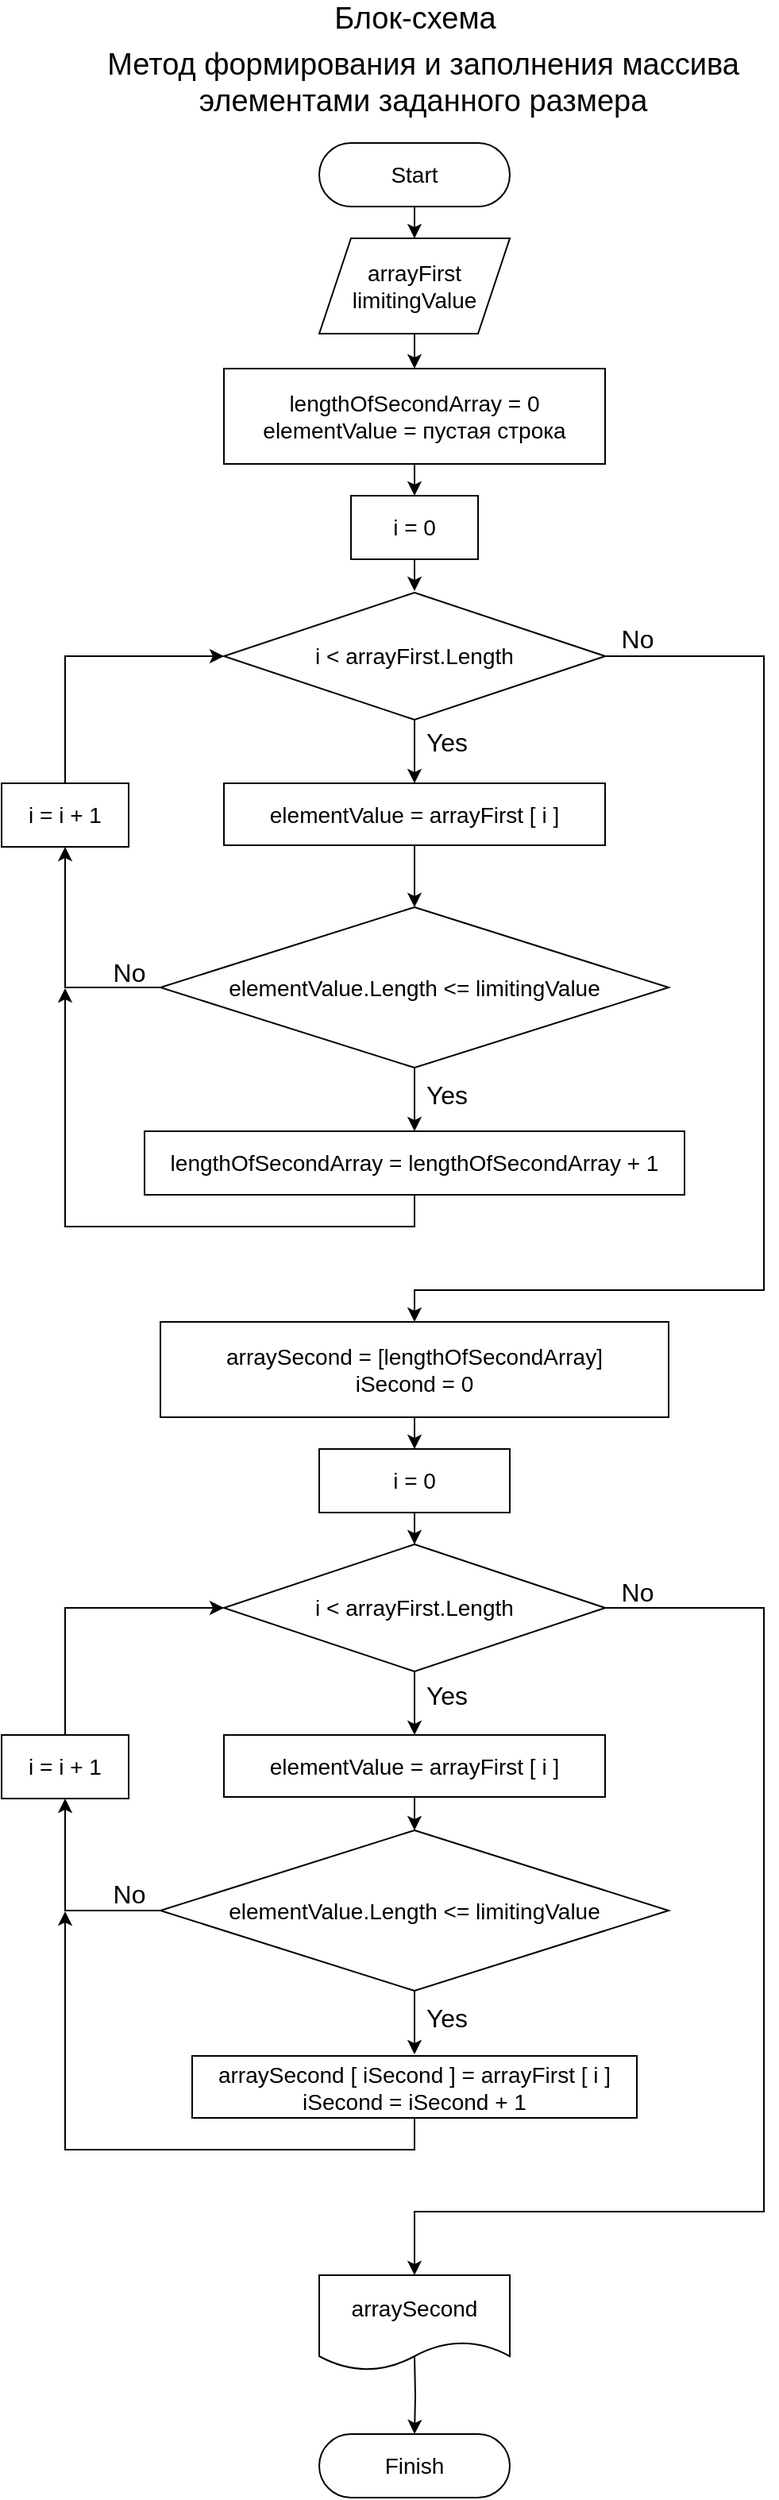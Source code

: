 <mxfile version="13.9.9" type="device"><diagram id="MPbxIfsGtJZTpmKCglmu" name="Страница 1"><mxGraphModel dx="1024" dy="1753" grid="1" gridSize="10" guides="1" tooltips="1" connect="1" arrows="1" fold="1" page="1" pageScale="1" pageWidth="827" pageHeight="1169" math="0" shadow="0"><root><mxCell id="0"/><mxCell id="1" parent="0"/><mxCell id="C0iLqvIyK3ZbgkkYJDZW-5" style="edgeStyle=orthogonalEdgeStyle;rounded=0;orthogonalLoop=1;jettySize=auto;html=1;entryX=0.5;entryY=0;entryDx=0;entryDy=0;" parent="1" source="C0iLqvIyK3ZbgkkYJDZW-1" target="C0iLqvIyK3ZbgkkYJDZW-2" edge="1"><mxGeometry relative="1" as="geometry"/></mxCell><mxCell id="C0iLqvIyK3ZbgkkYJDZW-1" value="&lt;font style=&quot;font-size: 14px&quot;&gt;arrayFirst&lt;br&gt;limitingValue&lt;br&gt;&lt;/font&gt;" style="shape=parallelogram;perimeter=parallelogramPerimeter;whiteSpace=wrap;html=1;fixedSize=1;" parent="1" vertex="1"><mxGeometry x="340" y="-1001" width="120" height="60" as="geometry"/></mxCell><mxCell id="dkSq4JNnyGeb0Fngqst8-22" style="edgeStyle=orthogonalEdgeStyle;rounded=0;orthogonalLoop=1;jettySize=auto;html=1;entryX=0.5;entryY=0;entryDx=0;entryDy=0;" edge="1" parent="1" source="C0iLqvIyK3ZbgkkYJDZW-2" target="dkSq4JNnyGeb0Fngqst8-15"><mxGeometry relative="1" as="geometry"/></mxCell><mxCell id="C0iLqvIyK3ZbgkkYJDZW-2" value="&lt;font style=&quot;font-size: 14px&quot;&gt;lengthOfSecondArray = 0&lt;br&gt;elementValue = пустая строка&lt;br&gt;&lt;/font&gt;" style="rounded=0;whiteSpace=wrap;html=1;" parent="1" vertex="1"><mxGeometry x="280" y="-919" width="240" height="60" as="geometry"/></mxCell><mxCell id="C0iLqvIyK3ZbgkkYJDZW-7" style="edgeStyle=orthogonalEdgeStyle;rounded=0;orthogonalLoop=1;jettySize=auto;html=1;entryX=0.5;entryY=0;entryDx=0;entryDy=0;" parent="1" source="C0iLqvIyK3ZbgkkYJDZW-3" target="C0iLqvIyK3ZbgkkYJDZW-4" edge="1"><mxGeometry relative="1" as="geometry"/></mxCell><mxCell id="dkSq4JNnyGeb0Fngqst8-2" style="edgeStyle=orthogonalEdgeStyle;rounded=0;orthogonalLoop=1;jettySize=auto;html=1;entryX=0.5;entryY=0;entryDx=0;entryDy=0;" edge="1" parent="1" source="C0iLqvIyK3ZbgkkYJDZW-3" target="dkSq4JNnyGeb0Fngqst8-1"><mxGeometry relative="1" as="geometry"><Array as="points"><mxPoint x="620" y="-738"/><mxPoint x="620" y="-339"/><mxPoint x="400" y="-339"/></Array></mxGeometry></mxCell><mxCell id="C0iLqvIyK3ZbgkkYJDZW-3" value="&lt;font style=&quot;font-size: 14px&quot;&gt;i &amp;lt; arrayFirst.Length&lt;/font&gt;" style="rhombus;whiteSpace=wrap;html=1;" parent="1" vertex="1"><mxGeometry x="280" y="-778" width="240" height="80" as="geometry"/></mxCell><mxCell id="C0iLqvIyK3ZbgkkYJDZW-9" style="edgeStyle=orthogonalEdgeStyle;rounded=0;orthogonalLoop=1;jettySize=auto;html=1;entryX=0.5;entryY=0;entryDx=0;entryDy=0;" parent="1" source="C0iLqvIyK3ZbgkkYJDZW-4" target="C0iLqvIyK3ZbgkkYJDZW-8" edge="1"><mxGeometry relative="1" as="geometry"/></mxCell><mxCell id="C0iLqvIyK3ZbgkkYJDZW-4" value="&lt;font style=&quot;font-size: 14px&quot;&gt;elementValue = arrayFirst [ i ]&lt;br&gt;&lt;/font&gt;" style="rounded=0;whiteSpace=wrap;html=1;" parent="1" vertex="1"><mxGeometry x="280" y="-658" width="240" height="39" as="geometry"/></mxCell><mxCell id="C0iLqvIyK3ZbgkkYJDZW-11" style="edgeStyle=orthogonalEdgeStyle;rounded=0;orthogonalLoop=1;jettySize=auto;html=1;entryX=0.5;entryY=0;entryDx=0;entryDy=0;" parent="1" source="C0iLqvIyK3ZbgkkYJDZW-8" target="C0iLqvIyK3ZbgkkYJDZW-10" edge="1"><mxGeometry relative="1" as="geometry"/></mxCell><mxCell id="dkSq4JNnyGeb0Fngqst8-39" style="edgeStyle=orthogonalEdgeStyle;rounded=0;orthogonalLoop=1;jettySize=auto;html=1;entryX=0.5;entryY=1;entryDx=0;entryDy=0;" edge="1" parent="1" source="C0iLqvIyK3ZbgkkYJDZW-8" target="dkSq4JNnyGeb0Fngqst8-38"><mxGeometry relative="1" as="geometry"/></mxCell><mxCell id="C0iLqvIyK3ZbgkkYJDZW-8" value="&lt;font style=&quot;font-size: 14px&quot;&gt;elementValue.Length &amp;lt;= limitingValue&lt;/font&gt;" style="rhombus;whiteSpace=wrap;html=1;" parent="1" vertex="1"><mxGeometry x="240" y="-580" width="320" height="101" as="geometry"/></mxCell><mxCell id="C0iLqvIyK3ZbgkkYJDZW-13" style="edgeStyle=orthogonalEdgeStyle;rounded=0;orthogonalLoop=1;jettySize=auto;html=1;" parent="1" source="C0iLqvIyK3ZbgkkYJDZW-10" edge="1"><mxGeometry relative="1" as="geometry"><mxPoint x="180" y="-529" as="targetPoint"/><Array as="points"><mxPoint x="400" y="-379"/><mxPoint x="180" y="-379"/></Array></mxGeometry></mxCell><mxCell id="C0iLqvIyK3ZbgkkYJDZW-10" value="&lt;font style=&quot;font-size: 14px&quot;&gt;lengthOfSecondArray = lengthOfSecondArray + 1&lt;br&gt;&lt;/font&gt;" style="rounded=0;whiteSpace=wrap;html=1;" parent="1" vertex="1"><mxGeometry x="230" y="-439" width="340" height="40" as="geometry"/></mxCell><mxCell id="dkSq4JNnyGeb0Fngqst8-4" style="edgeStyle=orthogonalEdgeStyle;rounded=0;orthogonalLoop=1;jettySize=auto;html=1;entryX=0.5;entryY=0;entryDx=0;entryDy=0;" edge="1" parent="1" source="dkSq4JNnyGeb0Fngqst8-1" target="dkSq4JNnyGeb0Fngqst8-3"><mxGeometry relative="1" as="geometry"/></mxCell><mxCell id="dkSq4JNnyGeb0Fngqst8-1" value="&lt;font style=&quot;font-size: 14px&quot;&gt;arraySecond = [lengthOfSecondArray]&lt;br&gt;iSecond = 0&lt;br&gt;&lt;/font&gt;" style="rounded=0;whiteSpace=wrap;html=1;" vertex="1" parent="1"><mxGeometry x="240" y="-319" width="320" height="60" as="geometry"/></mxCell><mxCell id="dkSq4JNnyGeb0Fngqst8-12" style="edgeStyle=orthogonalEdgeStyle;rounded=0;orthogonalLoop=1;jettySize=auto;html=1;entryX=0.5;entryY=0;entryDx=0;entryDy=0;" edge="1" parent="1" source="dkSq4JNnyGeb0Fngqst8-3" target="dkSq4JNnyGeb0Fngqst8-6"><mxGeometry relative="1" as="geometry"/></mxCell><mxCell id="dkSq4JNnyGeb0Fngqst8-3" value="&lt;font style=&quot;font-size: 14px&quot;&gt;i = 0&lt;br&gt;&lt;/font&gt;" style="rounded=0;whiteSpace=wrap;html=1;" vertex="1" parent="1"><mxGeometry x="340" y="-239" width="120" height="40" as="geometry"/></mxCell><mxCell id="dkSq4JNnyGeb0Fngqst8-5" style="edgeStyle=orthogonalEdgeStyle;rounded=0;orthogonalLoop=1;jettySize=auto;html=1;entryX=0.5;entryY=0;entryDx=0;entryDy=0;" edge="1" source="dkSq4JNnyGeb0Fngqst8-6" parent="1"><mxGeometry relative="1" as="geometry"><mxPoint x="400" y="-59" as="targetPoint"/></mxGeometry></mxCell><mxCell id="dkSq4JNnyGeb0Fngqst8-24" style="edgeStyle=orthogonalEdgeStyle;rounded=0;orthogonalLoop=1;jettySize=auto;html=1;entryX=0.5;entryY=0;entryDx=0;entryDy=0;" edge="1" parent="1" source="dkSq4JNnyGeb0Fngqst8-6" target="dkSq4JNnyGeb0Fngqst8-19"><mxGeometry relative="1" as="geometry"><Array as="points"><mxPoint x="620" y="-139"/><mxPoint x="620" y="241"/><mxPoint x="400" y="241"/></Array></mxGeometry></mxCell><mxCell id="dkSq4JNnyGeb0Fngqst8-6" value="&lt;font style=&quot;font-size: 14px&quot;&gt;i &amp;lt; arrayFirst.Length&lt;/font&gt;" style="rhombus;whiteSpace=wrap;html=1;" vertex="1" parent="1"><mxGeometry x="280" y="-179" width="240" height="80" as="geometry"/></mxCell><mxCell id="dkSq4JNnyGeb0Fngqst8-9" style="edgeStyle=orthogonalEdgeStyle;rounded=0;orthogonalLoop=1;jettySize=auto;html=1;entryX=0.5;entryY=0;entryDx=0;entryDy=0;" edge="1" source="dkSq4JNnyGeb0Fngqst8-10" parent="1"><mxGeometry relative="1" as="geometry"><mxPoint x="400" y="142" as="targetPoint"/></mxGeometry></mxCell><mxCell id="dkSq4JNnyGeb0Fngqst8-42" style="edgeStyle=orthogonalEdgeStyle;rounded=0;orthogonalLoop=1;jettySize=auto;html=1;entryX=0.5;entryY=1;entryDx=0;entryDy=0;" edge="1" parent="1" source="dkSq4JNnyGeb0Fngqst8-10" target="dkSq4JNnyGeb0Fngqst8-41"><mxGeometry relative="1" as="geometry"/></mxCell><mxCell id="dkSq4JNnyGeb0Fngqst8-10" value="&lt;font style=&quot;font-size: 14px&quot;&gt;elementValue.Length &amp;lt;= limitingValue&lt;/font&gt;" style="rhombus;whiteSpace=wrap;html=1;" vertex="1" parent="1"><mxGeometry x="240" y="1" width="320" height="101" as="geometry"/></mxCell><mxCell id="dkSq4JNnyGeb0Fngqst8-14" style="edgeStyle=orthogonalEdgeStyle;rounded=0;orthogonalLoop=1;jettySize=auto;html=1;entryX=0.5;entryY=0;entryDx=0;entryDy=0;" edge="1" parent="1" source="dkSq4JNnyGeb0Fngqst8-13" target="dkSq4JNnyGeb0Fngqst8-10"><mxGeometry relative="1" as="geometry"/></mxCell><mxCell id="dkSq4JNnyGeb0Fngqst8-13" value="&lt;font style=&quot;font-size: 14px&quot;&gt;elementValue = arrayFirst [ i ]&lt;br&gt;&lt;/font&gt;" style="rounded=0;whiteSpace=wrap;html=1;" vertex="1" parent="1"><mxGeometry x="280" y="-59" width="240" height="39" as="geometry"/></mxCell><mxCell id="dkSq4JNnyGeb0Fngqst8-23" style="edgeStyle=orthogonalEdgeStyle;rounded=0;orthogonalLoop=1;jettySize=auto;html=1;" edge="1" parent="1" source="dkSq4JNnyGeb0Fngqst8-15"><mxGeometry relative="1" as="geometry"><mxPoint x="400" y="-779" as="targetPoint"/></mxGeometry></mxCell><mxCell id="dkSq4JNnyGeb0Fngqst8-15" value="&lt;font style=&quot;font-size: 14px&quot;&gt;i = 0&lt;br&gt;&lt;/font&gt;" style="rounded=0;whiteSpace=wrap;html=1;" vertex="1" parent="1"><mxGeometry x="360" y="-839" width="80" height="40" as="geometry"/></mxCell><mxCell id="dkSq4JNnyGeb0Fngqst8-16" value="&lt;font style=&quot;font-size: 14px&quot;&gt;arraySecond [ iSecond ] = arrayFirst [ i ]&lt;br&gt;iSecond = iSecond + 1&lt;br&gt;&lt;/font&gt;" style="rounded=0;whiteSpace=wrap;html=1;" vertex="1" parent="1"><mxGeometry x="260" y="143" width="280" height="39" as="geometry"/></mxCell><mxCell id="dkSq4JNnyGeb0Fngqst8-18" style="edgeStyle=orthogonalEdgeStyle;rounded=0;orthogonalLoop=1;jettySize=auto;html=1;" edge="1" parent="1"><mxGeometry relative="1" as="geometry"><mxPoint x="180" y="52" as="targetPoint"/><Array as="points"><mxPoint x="400" y="202"/><mxPoint x="180" y="202"/></Array><mxPoint x="400" y="182" as="sourcePoint"/></mxGeometry></mxCell><mxCell id="dkSq4JNnyGeb0Fngqst8-26" style="edgeStyle=orthogonalEdgeStyle;rounded=0;orthogonalLoop=1;jettySize=auto;html=1;entryX=0.5;entryY=0;entryDx=0;entryDy=0;" edge="1" parent="1" target="dkSq4JNnyGeb0Fngqst8-25"><mxGeometry relative="1" as="geometry"><mxPoint x="400" y="332" as="sourcePoint"/><mxPoint x="400" y="372" as="targetPoint"/></mxGeometry></mxCell><mxCell id="dkSq4JNnyGeb0Fngqst8-19" value="&lt;font style=&quot;font-size: 14px&quot;&gt;arraySecond&lt;/font&gt;" style="shape=document;whiteSpace=wrap;html=1;boundedLbl=1;" vertex="1" parent="1"><mxGeometry x="340" y="281" width="120" height="60" as="geometry"/></mxCell><mxCell id="dkSq4JNnyGeb0Fngqst8-21" style="edgeStyle=orthogonalEdgeStyle;rounded=0;orthogonalLoop=1;jettySize=auto;html=1;entryX=0.5;entryY=0;entryDx=0;entryDy=0;" edge="1" parent="1" source="dkSq4JNnyGeb0Fngqst8-20" target="C0iLqvIyK3ZbgkkYJDZW-1"><mxGeometry relative="1" as="geometry"/></mxCell><mxCell id="dkSq4JNnyGeb0Fngqst8-20" value="&lt;font style=&quot;font-size: 14px&quot;&gt;Start&lt;/font&gt;" style="rounded=1;whiteSpace=wrap;html=1;arcSize=50;" vertex="1" parent="1"><mxGeometry x="340" y="-1061" width="120" height="40" as="geometry"/></mxCell><mxCell id="dkSq4JNnyGeb0Fngqst8-25" value="&lt;font style=&quot;font-size: 14px&quot;&gt;Finish&lt;/font&gt;" style="rounded=1;whiteSpace=wrap;html=1;arcSize=50;" vertex="1" parent="1"><mxGeometry x="340" y="381" width="120" height="40" as="geometry"/></mxCell><mxCell id="dkSq4JNnyGeb0Fngqst8-27" value="&lt;span style=&quot;font-size: 16px&quot;&gt;Yes&lt;/span&gt;" style="text;html=1;align=center;verticalAlign=middle;resizable=0;points=[];autosize=1;" vertex="1" parent="1"><mxGeometry x="400" y="-694" width="40" height="20" as="geometry"/></mxCell><mxCell id="dkSq4JNnyGeb0Fngqst8-28" value="&lt;font style=&quot;font-size: 16px&quot;&gt;Yes&lt;/font&gt;" style="text;html=1;align=center;verticalAlign=middle;resizable=0;points=[];autosize=1;" vertex="1" parent="1"><mxGeometry x="400" y="-472" width="40" height="20" as="geometry"/></mxCell><mxCell id="dkSq4JNnyGeb0Fngqst8-29" value="&lt;font style=&quot;font-size: 16px&quot;&gt;Yes&lt;/font&gt;" style="text;html=1;align=center;verticalAlign=middle;resizable=0;points=[];autosize=1;" vertex="1" parent="1"><mxGeometry x="400" y="-94" width="40" height="20" as="geometry"/></mxCell><mxCell id="dkSq4JNnyGeb0Fngqst8-30" value="&lt;font style=&quot;font-size: 16px&quot;&gt;Yes&lt;/font&gt;" style="text;html=1;align=center;verticalAlign=middle;resizable=0;points=[];autosize=1;" vertex="1" parent="1"><mxGeometry x="400" y="109" width="40" height="20" as="geometry"/></mxCell><mxCell id="dkSq4JNnyGeb0Fngqst8-31" value="&lt;font style=&quot;font-size: 16px&quot;&gt;No&lt;/font&gt;" style="text;html=1;align=center;verticalAlign=middle;resizable=0;points=[];autosize=1;" vertex="1" parent="1"><mxGeometry x="520" y="-759" width="40" height="20" as="geometry"/></mxCell><mxCell id="dkSq4JNnyGeb0Fngqst8-32" value="&lt;font style=&quot;font-size: 16px&quot;&gt;No&lt;/font&gt;" style="text;html=1;align=center;verticalAlign=middle;resizable=0;points=[];autosize=1;" vertex="1" parent="1"><mxGeometry x="200" y="-549" width="40" height="20" as="geometry"/></mxCell><mxCell id="dkSq4JNnyGeb0Fngqst8-34" value="&lt;font style=&quot;font-size: 16px&quot;&gt;No&lt;/font&gt;" style="text;html=1;align=center;verticalAlign=middle;resizable=0;points=[];autosize=1;" vertex="1" parent="1"><mxGeometry x="520" y="-159" width="40" height="20" as="geometry"/></mxCell><mxCell id="dkSq4JNnyGeb0Fngqst8-35" value="&lt;font style=&quot;font-size: 16px&quot;&gt;No&lt;/font&gt;" style="text;html=1;align=center;verticalAlign=middle;resizable=0;points=[];autosize=1;" vertex="1" parent="1"><mxGeometry x="200" y="31" width="40" height="20" as="geometry"/></mxCell><mxCell id="dkSq4JNnyGeb0Fngqst8-36" value="&lt;font style=&quot;font-size: 19px&quot;&gt;Метод формирования и заполнения массива &lt;br&gt;элементами заданного размера&lt;/font&gt;" style="text;html=1;align=center;verticalAlign=middle;resizable=0;points=[];autosize=1;" vertex="1" parent="1"><mxGeometry x="200" y="-1119" width="410" height="40" as="geometry"/></mxCell><mxCell id="dkSq4JNnyGeb0Fngqst8-37" value="&lt;span style=&quot;font-size: 19px&quot;&gt;Блок-схема&lt;/span&gt;" style="text;html=1;align=center;verticalAlign=middle;resizable=0;points=[];autosize=1;" vertex="1" parent="1"><mxGeometry x="340" y="-1149" width="120" height="20" as="geometry"/></mxCell><mxCell id="dkSq4JNnyGeb0Fngqst8-40" style="edgeStyle=orthogonalEdgeStyle;rounded=0;orthogonalLoop=1;jettySize=auto;html=1;entryX=0;entryY=0.5;entryDx=0;entryDy=0;" edge="1" parent="1" source="dkSq4JNnyGeb0Fngqst8-38" target="C0iLqvIyK3ZbgkkYJDZW-3"><mxGeometry relative="1" as="geometry"><Array as="points"><mxPoint x="180" y="-738"/></Array></mxGeometry></mxCell><mxCell id="dkSq4JNnyGeb0Fngqst8-38" value="&lt;font style=&quot;font-size: 14px&quot;&gt;i = i + 1&lt;br&gt;&lt;/font&gt;" style="rounded=0;whiteSpace=wrap;html=1;" vertex="1" parent="1"><mxGeometry x="140" y="-658" width="80" height="40" as="geometry"/></mxCell><mxCell id="dkSq4JNnyGeb0Fngqst8-43" style="edgeStyle=orthogonalEdgeStyle;rounded=0;orthogonalLoop=1;jettySize=auto;html=1;entryX=0;entryY=0.5;entryDx=0;entryDy=0;" edge="1" parent="1" source="dkSq4JNnyGeb0Fngqst8-41" target="dkSq4JNnyGeb0Fngqst8-6"><mxGeometry relative="1" as="geometry"><Array as="points"><mxPoint x="180" y="-139"/></Array></mxGeometry></mxCell><mxCell id="dkSq4JNnyGeb0Fngqst8-41" value="&lt;font style=&quot;font-size: 14px&quot;&gt;i = i + 1&lt;br&gt;&lt;/font&gt;" style="rounded=0;whiteSpace=wrap;html=1;" vertex="1" parent="1"><mxGeometry x="140" y="-59" width="80" height="40" as="geometry"/></mxCell></root></mxGraphModel></diagram></mxfile>